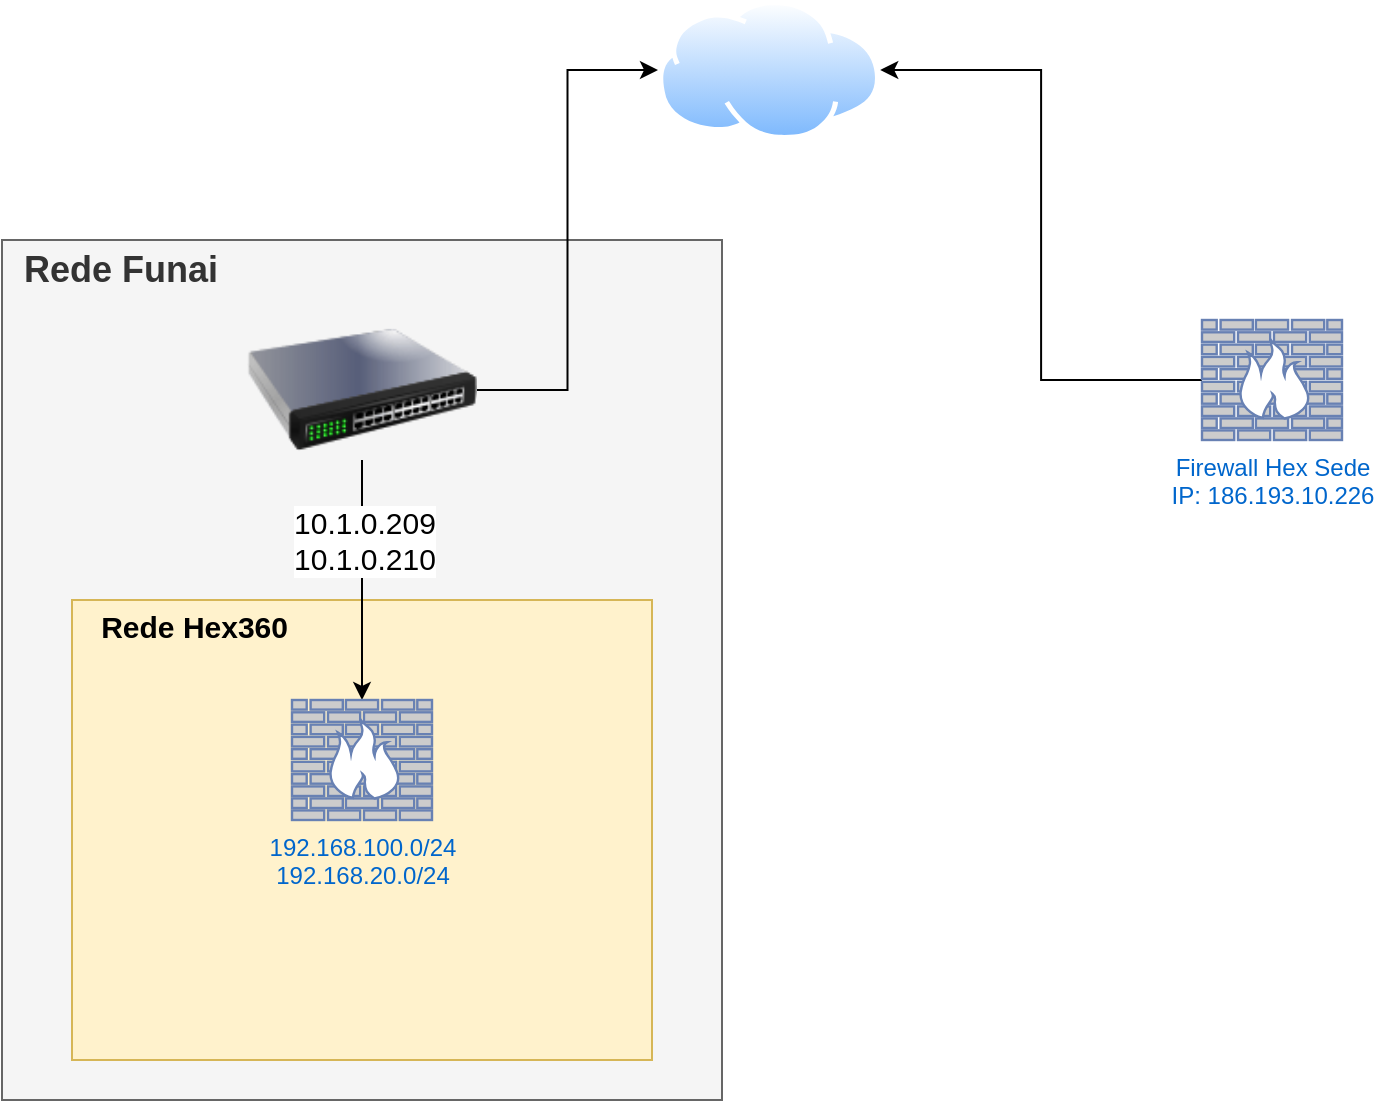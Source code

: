 <mxfile version="20.8.20" type="github">
  <diagram name="Página-1" id="IFx6NMGYyCRsC6z7bqO6">
    <mxGraphModel dx="1434" dy="802" grid="1" gridSize="10" guides="1" tooltips="1" connect="1" arrows="1" fold="1" page="1" pageScale="1" pageWidth="827" pageHeight="1169" math="0" shadow="0">
      <root>
        <mxCell id="0" />
        <mxCell id="1" parent="0" />
        <mxCell id="xz2f4xEVSfaitzsIXRrV-9" value="&lt;h2&gt;Rede Funai&lt;/h2&gt;" style="rounded=0;whiteSpace=wrap;html=1;fillColor=#f5f5f5;fontColor=#333333;strokeColor=#666666;labelPosition=left;verticalLabelPosition=top;align=right;verticalAlign=bottom;spacingBottom=-44;spacingRight=-110;spacingLeft=0;" vertex="1" parent="1">
          <mxGeometry x="30" y="160" width="360" height="430" as="geometry" />
        </mxCell>
        <mxCell id="xz2f4xEVSfaitzsIXRrV-1" value="" style="aspect=fixed;perimeter=ellipsePerimeter;html=1;align=center;shadow=0;dashed=0;spacingTop=3;image;image=img/lib/active_directory/internet_cloud.svg;" vertex="1" parent="1">
          <mxGeometry x="358" y="40" width="111.11" height="70" as="geometry" />
        </mxCell>
        <mxCell id="xz2f4xEVSfaitzsIXRrV-7" style="edgeStyle=orthogonalEdgeStyle;rounded=0;orthogonalLoop=1;jettySize=auto;html=1;entryX=1;entryY=0.5;entryDx=0;entryDy=0;" edge="1" parent="1" source="xz2f4xEVSfaitzsIXRrV-6" target="xz2f4xEVSfaitzsIXRrV-1">
          <mxGeometry relative="1" as="geometry" />
        </mxCell>
        <mxCell id="xz2f4xEVSfaitzsIXRrV-6" value="Firewall Hex Sede&lt;br&gt;IP: 186.193.10.226" style="fontColor=#0066CC;verticalAlign=top;verticalLabelPosition=bottom;labelPosition=center;align=center;html=1;outlineConnect=0;fillColor=#CCCCCC;strokeColor=#6881B3;gradientColor=none;gradientDirection=north;strokeWidth=2;shape=mxgraph.networks.firewall;" vertex="1" parent="1">
          <mxGeometry x="630" y="200" width="70" height="60" as="geometry" />
        </mxCell>
        <mxCell id="xz2f4xEVSfaitzsIXRrV-10" value="Rede Hex360" style="rounded=0;whiteSpace=wrap;html=1;spacingBottom=-25;labelPosition=left;verticalLabelPosition=top;align=right;verticalAlign=bottom;fontSize=15;fontStyle=1;fillColor=#fff2cc;strokeColor=#d6b656;spacingRight=-110;" vertex="1" parent="1">
          <mxGeometry x="65" y="340" width="290" height="230" as="geometry" />
        </mxCell>
        <mxCell id="xz2f4xEVSfaitzsIXRrV-13" style="edgeStyle=orthogonalEdgeStyle;rounded=0;orthogonalLoop=1;jettySize=auto;html=1;fontSize=15;entryX=0;entryY=0.5;entryDx=0;entryDy=0;" edge="1" parent="1" source="xz2f4xEVSfaitzsIXRrV-14" target="xz2f4xEVSfaitzsIXRrV-1">
          <mxGeometry relative="1" as="geometry">
            <mxPoint x="170" y="100" as="targetPoint" />
            <mxPoint x="217.2" y="235.5" as="sourcePoint" />
          </mxGeometry>
        </mxCell>
        <mxCell id="xz2f4xEVSfaitzsIXRrV-15" style="edgeStyle=orthogonalEdgeStyle;rounded=0;orthogonalLoop=1;jettySize=auto;html=1;fontSize=15;" edge="1" parent="1" source="xz2f4xEVSfaitzsIXRrV-14" target="xz2f4xEVSfaitzsIXRrV-5">
          <mxGeometry relative="1" as="geometry" />
        </mxCell>
        <mxCell id="xz2f4xEVSfaitzsIXRrV-17" value="10.1.0.209&lt;br&gt;10.1.0.210" style="edgeLabel;html=1;align=center;verticalAlign=middle;resizable=0;points=[];fontSize=15;" vertex="1" connectable="0" parent="xz2f4xEVSfaitzsIXRrV-15">
          <mxGeometry x="-0.333" y="1" relative="1" as="geometry">
            <mxPoint as="offset" />
          </mxGeometry>
        </mxCell>
        <mxCell id="xz2f4xEVSfaitzsIXRrV-14" value="" style="image;html=1;image=img/lib/clip_art/networking/Switch_128x128.png;fontSize=15;" vertex="1" parent="1">
          <mxGeometry x="152.5" y="200" width="115" height="70" as="geometry" />
        </mxCell>
        <mxCell id="xz2f4xEVSfaitzsIXRrV-5" value="192.168.100.0/24&lt;br&gt;192.168.20.0/24" style="fontColor=#0066CC;verticalAlign=top;verticalLabelPosition=bottom;labelPosition=center;align=center;html=1;outlineConnect=0;fillColor=#CCCCCC;strokeColor=#6881B3;gradientColor=none;gradientDirection=north;strokeWidth=2;shape=mxgraph.networks.firewall;" vertex="1" parent="1">
          <mxGeometry x="175" y="390" width="70" height="60" as="geometry" />
        </mxCell>
      </root>
    </mxGraphModel>
  </diagram>
</mxfile>
